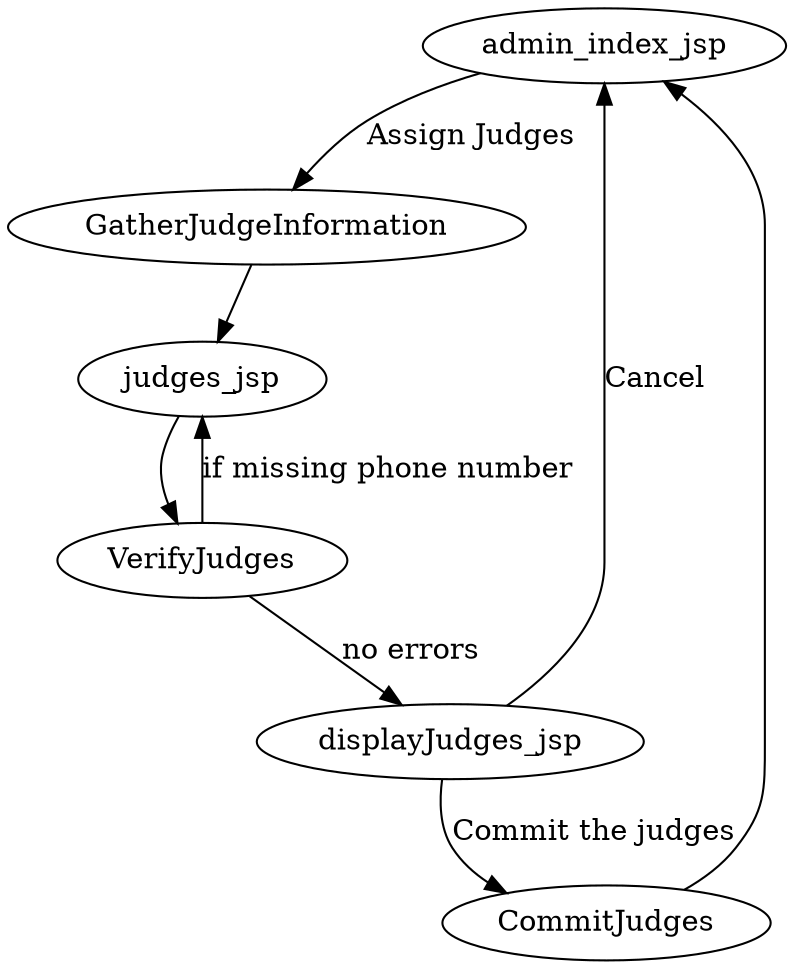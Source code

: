 digraph AssignJudges {

admin_index_jsp -> GatherJudgeInformation [label="Assign Judges"];

GatherJudgeInformation -> judges_jsp;

judges_jsp -> VerifyJudges;

VerifyJudges -> judges_jsp [label="if missing phone number"];
VerifyJudges -> displayJudges_jsp [label="no errors"];

displayJudges_jsp -> CommitJudges [label="Commit the judges"];
displayJudges_jsp -> admin_index_jsp [label="Cancel"];

CommitJudges -> admin_index_jsp;

}
